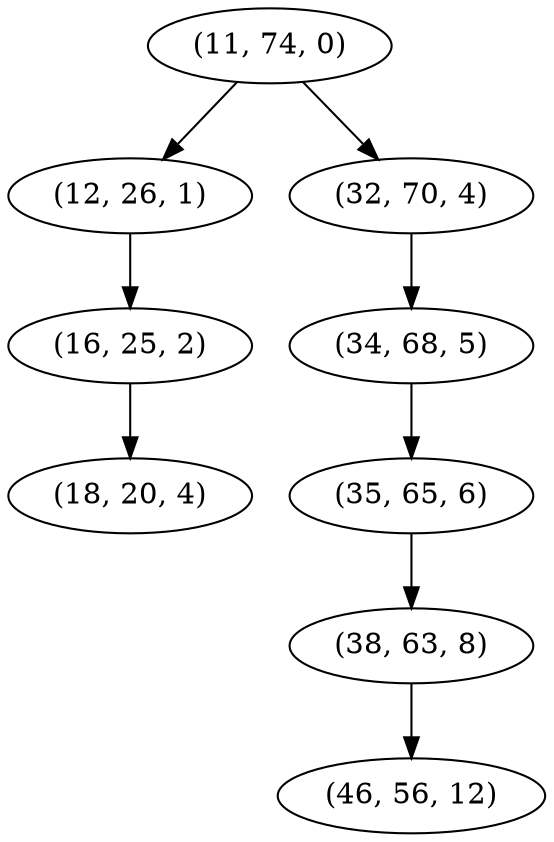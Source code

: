 digraph tree {
    "(11, 74, 0)";
    "(12, 26, 1)";
    "(16, 25, 2)";
    "(18, 20, 4)";
    "(32, 70, 4)";
    "(34, 68, 5)";
    "(35, 65, 6)";
    "(38, 63, 8)";
    "(46, 56, 12)";
    "(11, 74, 0)" -> "(12, 26, 1)";
    "(11, 74, 0)" -> "(32, 70, 4)";
    "(12, 26, 1)" -> "(16, 25, 2)";
    "(16, 25, 2)" -> "(18, 20, 4)";
    "(32, 70, 4)" -> "(34, 68, 5)";
    "(34, 68, 5)" -> "(35, 65, 6)";
    "(35, 65, 6)" -> "(38, 63, 8)";
    "(38, 63, 8)" -> "(46, 56, 12)";
}
